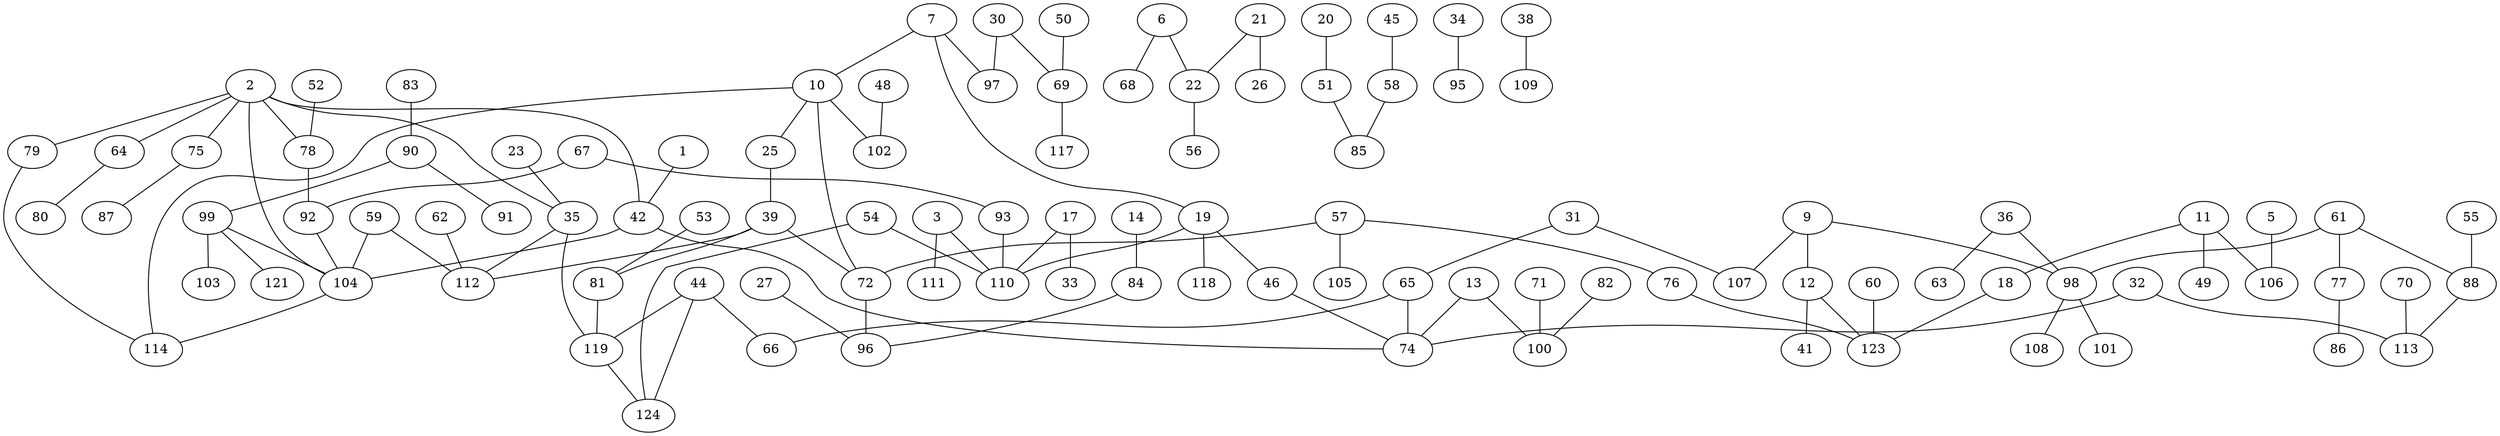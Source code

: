 graph G {
 1 -- 42;
 2 -- 35;
 2 -- 42;
 2 -- 79;
 2 -- 78;
 2 -- 104;
 2 -- 64;
 2 -- 75;
 3 -- 110;
 3 -- 111;
 5 -- 106;
 6 -- 22;
 6 -- 68;
 7 -- 97;
 7 -- 19;
 7 -- 10;
 9 -- 98;
 9 -- 12;
 9 -- 107;
 10 -- 102;
 10 -- 25;
 10 -- 72;
 10 -- 114;
 11 -- 18;
 11 -- 106;
 11 -- 49;
 12 -- 41;
 12 -- 123;
 13 -- 74;
 13 -- 100;
 14 -- 84;
 17 -- 33;
 17 -- 110;
 18 -- 123;
 19 -- 110;
 19 -- 46;
 19 -- 118;
 20 -- 51;
 21 -- 22;
 21 -- 26;
 22 -- 56;
 23 -- 35;
 25 -- 39;
 27 -- 96;
 30 -- 69;
 30 -- 97;
 31 -- 107;
 31 -- 65;
 32 -- 74;
 32 -- 113;
 34 -- 95;
 35 -- 119;
 35 -- 112;
 36 -- 63;
 36 -- 98;
 38 -- 109;
 39 -- 81;
 39 -- 112;
 39 -- 72;
 42 -- 104;
 42 -- 74;
 44 -- 66;
 44 -- 124;
 44 -- 119;
 45 -- 58;
 46 -- 74;
 48 -- 102;
 50 -- 69;
 51 -- 85;
 52 -- 78;
 53 -- 81;
 54 -- 124;
 54 -- 110;
 55 -- 88;
 57 -- 105;
 57 -- 72;
 57 -- 76;
 58 -- 85;
 59 -- 104;
 59 -- 112;
 60 -- 123;
 61 -- 77;
 61 -- 88;
 61 -- 98;
 62 -- 112;
 64 -- 80;
 65 -- 66;
 65 -- 74;
 67 -- 92;
 67 -- 93;
 69 -- 117;
 70 -- 113;
 71 -- 100;
 72 -- 96;
 75 -- 87;
 76 -- 123;
 77 -- 86;
 78 -- 92;
 79 -- 114;
 81 -- 119;
 82 -- 100;
 83 -- 90;
 84 -- 96;
 88 -- 113;
 90 -- 99;
 90 -- 91;
 92 -- 104;
 93 -- 110;
 98 -- 108;
 98 -- 101;
 99 -- 121;
 99 -- 104;
 99 -- 103;
 104 -- 114;
 119 -- 124;
}
